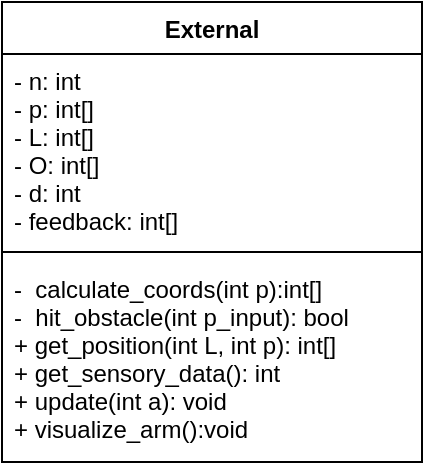 <mxfile version="20.5.3" type="device"><diagram id="hSFRC1v4SkGIziGEGGNn" name="Page-1"><mxGraphModel dx="1038" dy="547" grid="1" gridSize="10" guides="1" tooltips="1" connect="1" arrows="1" fold="1" page="1" pageScale="1" pageWidth="850" pageHeight="1100" math="0" shadow="0"><root><mxCell id="0"/><mxCell id="1" parent="0"/><mxCell id="IskzsOkFZB_kGJjiZmEZ-8" value="External" style="swimlane;fontStyle=1;align=center;verticalAlign=top;childLayout=stackLayout;horizontal=1;startSize=26;horizontalStack=0;resizeParent=1;resizeParentMax=0;resizeLast=0;collapsible=1;marginBottom=0;" parent="1" vertex="1"><mxGeometry x="270" y="150" width="210" height="230" as="geometry"/></mxCell><mxCell id="IskzsOkFZB_kGJjiZmEZ-9" value="- n: int&#10;- p: int[]&#10;- L: int[]&#10;- O: int[]&#10;- d: int&#10;- feedback: int[]&#10;" style="text;align=left;verticalAlign=top;spacingLeft=4;spacingRight=4;overflow=hidden;rotatable=0;points=[[0,0.5],[1,0.5]];portConstraint=eastwest;" parent="IskzsOkFZB_kGJjiZmEZ-8" vertex="1"><mxGeometry y="26" width="210" height="94" as="geometry"/></mxCell><mxCell id="IskzsOkFZB_kGJjiZmEZ-10" value="" style="line;strokeWidth=1;fillColor=none;align=left;verticalAlign=middle;spacingTop=-1;spacingLeft=3;spacingRight=3;rotatable=0;labelPosition=right;points=[];portConstraint=eastwest;strokeColor=inherit;" parent="IskzsOkFZB_kGJjiZmEZ-8" vertex="1"><mxGeometry y="120" width="210" height="10" as="geometry"/></mxCell><mxCell id="IskzsOkFZB_kGJjiZmEZ-11" value="-  calculate_coords(int p):int[]&#10;-  hit_obstacle(int p_input): bool&#10;+ get_position(int L, int p): int[]&#10;+ get_sensory_data(): int&#10;+ update(int a): void&#10;+ visualize_arm():void" style="text;strokeColor=none;fillColor=none;align=left;verticalAlign=top;spacingLeft=4;spacingRight=4;overflow=hidden;rotatable=0;points=[[0,0.5],[1,0.5]];portConstraint=eastwest;" parent="IskzsOkFZB_kGJjiZmEZ-8" vertex="1"><mxGeometry y="130" width="210" height="100" as="geometry"/></mxCell></root></mxGraphModel></diagram></mxfile>